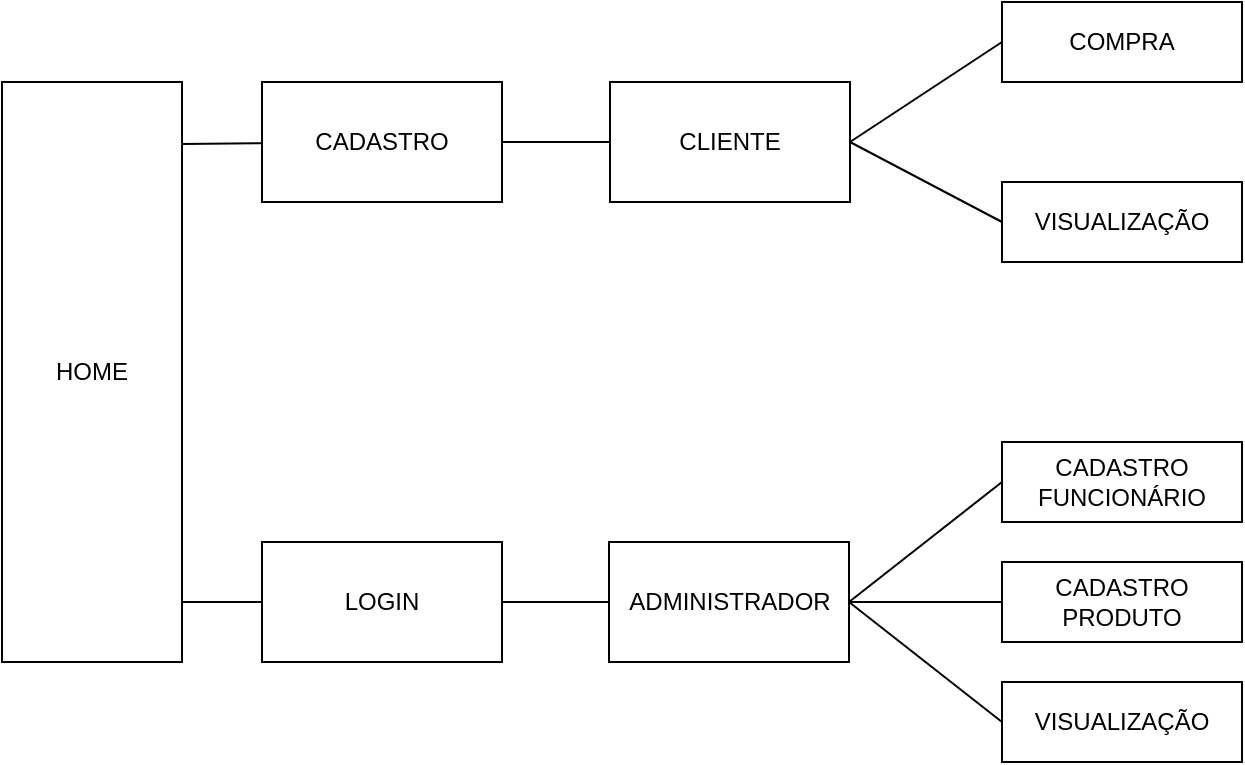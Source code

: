 <mxfile version="22.1.3" type="github">
  <diagram name="Página-1" id="RJLrpJErkAzs--GI1Qh0">
    <mxGraphModel dx="833" dy="454" grid="1" gridSize="10" guides="1" tooltips="1" connect="1" arrows="1" fold="1" page="1" pageScale="1" pageWidth="827" pageHeight="1169" math="0" shadow="0">
      <root>
        <mxCell id="0" />
        <mxCell id="1" parent="0" />
        <mxCell id="y7FlKb0LtAhKvf-wjRM2-1" value="HOME" style="rounded=0;whiteSpace=wrap;html=1;" vertex="1" parent="1">
          <mxGeometry x="50" y="100" width="90" height="290" as="geometry" />
        </mxCell>
        <mxCell id="y7FlKb0LtAhKvf-wjRM2-2" value="CADASTRO" style="rounded=0;whiteSpace=wrap;html=1;" vertex="1" parent="1">
          <mxGeometry x="180" y="100" width="120" height="60" as="geometry" />
        </mxCell>
        <mxCell id="y7FlKb0LtAhKvf-wjRM2-3" value="" style="endArrow=none;html=1;rounded=0;exitX=1;exitY=0.107;exitDx=0;exitDy=0;exitPerimeter=0;" edge="1" parent="1" source="y7FlKb0LtAhKvf-wjRM2-1" target="y7FlKb0LtAhKvf-wjRM2-2">
          <mxGeometry width="50" height="50" relative="1" as="geometry">
            <mxPoint x="390" y="260" as="sourcePoint" />
            <mxPoint x="440" y="210" as="targetPoint" />
          </mxGeometry>
        </mxCell>
        <mxCell id="y7FlKb0LtAhKvf-wjRM2-4" value="LOGIN" style="rounded=0;whiteSpace=wrap;html=1;" vertex="1" parent="1">
          <mxGeometry x="180" y="330" width="120" height="60" as="geometry" />
        </mxCell>
        <mxCell id="y7FlKb0LtAhKvf-wjRM2-5" value="" style="endArrow=none;html=1;rounded=0;entryX=0;entryY=0.5;entryDx=0;entryDy=0;" edge="1" parent="1" target="y7FlKb0LtAhKvf-wjRM2-4">
          <mxGeometry width="50" height="50" relative="1" as="geometry">
            <mxPoint x="140" y="360" as="sourcePoint" />
            <mxPoint x="440" y="210" as="targetPoint" />
          </mxGeometry>
        </mxCell>
        <mxCell id="y7FlKb0LtAhKvf-wjRM2-6" value="CLIENTE" style="rounded=0;whiteSpace=wrap;html=1;" vertex="1" parent="1">
          <mxGeometry x="354" y="100" width="120" height="60" as="geometry" />
        </mxCell>
        <mxCell id="y7FlKb0LtAhKvf-wjRM2-7" value="" style="endArrow=none;html=1;rounded=0;exitX=1;exitY=0.5;exitDx=0;exitDy=0;entryX=0;entryY=0.5;entryDx=0;entryDy=0;" edge="1" parent="1" source="y7FlKb0LtAhKvf-wjRM2-2" target="y7FlKb0LtAhKvf-wjRM2-6">
          <mxGeometry width="50" height="50" relative="1" as="geometry">
            <mxPoint x="390" y="260" as="sourcePoint" />
            <mxPoint x="440" y="210" as="targetPoint" />
          </mxGeometry>
        </mxCell>
        <mxCell id="y7FlKb0LtAhKvf-wjRM2-8" value="ADMINISTRADOR" style="rounded=0;whiteSpace=wrap;html=1;" vertex="1" parent="1">
          <mxGeometry x="353.5" y="330" width="120" height="60" as="geometry" />
        </mxCell>
        <mxCell id="y7FlKb0LtAhKvf-wjRM2-9" value="" style="endArrow=none;html=1;rounded=0;exitX=1;exitY=0.5;exitDx=0;exitDy=0;entryX=0;entryY=0.5;entryDx=0;entryDy=0;" edge="1" parent="1" source="y7FlKb0LtAhKvf-wjRM2-4" target="y7FlKb0LtAhKvf-wjRM2-8">
          <mxGeometry width="50" height="50" relative="1" as="geometry">
            <mxPoint x="390" y="260" as="sourcePoint" />
            <mxPoint x="440" y="210" as="targetPoint" />
          </mxGeometry>
        </mxCell>
        <mxCell id="y7FlKb0LtAhKvf-wjRM2-10" value="COMPRA" style="rounded=0;whiteSpace=wrap;html=1;" vertex="1" parent="1">
          <mxGeometry x="550" y="60" width="120" height="40" as="geometry" />
        </mxCell>
        <mxCell id="y7FlKb0LtAhKvf-wjRM2-11" value="" style="endArrow=none;html=1;rounded=0;entryX=0;entryY=0.5;entryDx=0;entryDy=0;exitX=1;exitY=0.5;exitDx=0;exitDy=0;" edge="1" parent="1" source="y7FlKb0LtAhKvf-wjRM2-6" target="y7FlKb0LtAhKvf-wjRM2-10">
          <mxGeometry width="50" height="50" relative="1" as="geometry">
            <mxPoint x="390" y="260" as="sourcePoint" />
            <mxPoint x="440" y="210" as="targetPoint" />
          </mxGeometry>
        </mxCell>
        <mxCell id="y7FlKb0LtAhKvf-wjRM2-12" value="VISUALIZAÇÃO" style="rounded=0;whiteSpace=wrap;html=1;" vertex="1" parent="1">
          <mxGeometry x="550" y="150" width="120" height="40" as="geometry" />
        </mxCell>
        <mxCell id="y7FlKb0LtAhKvf-wjRM2-13" value="" style="endArrow=none;html=1;rounded=0;exitX=0;exitY=0.5;exitDx=0;exitDy=0;entryX=1;entryY=0.5;entryDx=0;entryDy=0;" edge="1" parent="1" source="y7FlKb0LtAhKvf-wjRM2-12" target="y7FlKb0LtAhKvf-wjRM2-6">
          <mxGeometry width="50" height="50" relative="1" as="geometry">
            <mxPoint x="390" y="260" as="sourcePoint" />
            <mxPoint x="440" y="210" as="targetPoint" />
          </mxGeometry>
        </mxCell>
        <mxCell id="y7FlKb0LtAhKvf-wjRM2-14" value="CADASTRO FUNCIONÁRIO" style="rounded=0;whiteSpace=wrap;html=1;" vertex="1" parent="1">
          <mxGeometry x="550" y="280" width="120" height="40" as="geometry" />
        </mxCell>
        <mxCell id="y7FlKb0LtAhKvf-wjRM2-15" value="CADASTRO PRODUTO" style="rounded=0;whiteSpace=wrap;html=1;" vertex="1" parent="1">
          <mxGeometry x="550" y="340" width="120" height="40" as="geometry" />
        </mxCell>
        <mxCell id="y7FlKb0LtAhKvf-wjRM2-16" value="" style="endArrow=none;html=1;rounded=0;exitX=0;exitY=0.5;exitDx=0;exitDy=0;entryX=1;entryY=0.5;entryDx=0;entryDy=0;" edge="1" parent="1" source="y7FlKb0LtAhKvf-wjRM2-14" target="y7FlKb0LtAhKvf-wjRM2-8">
          <mxGeometry width="50" height="50" relative="1" as="geometry">
            <mxPoint x="390" y="260" as="sourcePoint" />
            <mxPoint x="440" y="210" as="targetPoint" />
          </mxGeometry>
        </mxCell>
        <mxCell id="y7FlKb0LtAhKvf-wjRM2-17" value="" style="endArrow=none;html=1;rounded=0;exitX=0;exitY=0.5;exitDx=0;exitDy=0;entryX=1;entryY=0.5;entryDx=0;entryDy=0;" edge="1" parent="1" source="y7FlKb0LtAhKvf-wjRM2-15" target="y7FlKb0LtAhKvf-wjRM2-8">
          <mxGeometry width="50" height="50" relative="1" as="geometry">
            <mxPoint x="390" y="260" as="sourcePoint" />
            <mxPoint x="440" y="210" as="targetPoint" />
          </mxGeometry>
        </mxCell>
        <mxCell id="y7FlKb0LtAhKvf-wjRM2-18" value="VISUALIZAÇÃO" style="rounded=0;whiteSpace=wrap;html=1;" vertex="1" parent="1">
          <mxGeometry x="550" y="400" width="120" height="40" as="geometry" />
        </mxCell>
        <mxCell id="y7FlKb0LtAhKvf-wjRM2-19" value="" style="endArrow=none;html=1;rounded=0;entryX=0;entryY=0.5;entryDx=0;entryDy=0;exitX=1;exitY=0.5;exitDx=0;exitDy=0;" edge="1" parent="1" source="y7FlKb0LtAhKvf-wjRM2-8" target="y7FlKb0LtAhKvf-wjRM2-18">
          <mxGeometry width="50" height="50" relative="1" as="geometry">
            <mxPoint x="390" y="260" as="sourcePoint" />
            <mxPoint x="440" y="210" as="targetPoint" />
          </mxGeometry>
        </mxCell>
      </root>
    </mxGraphModel>
  </diagram>
</mxfile>
